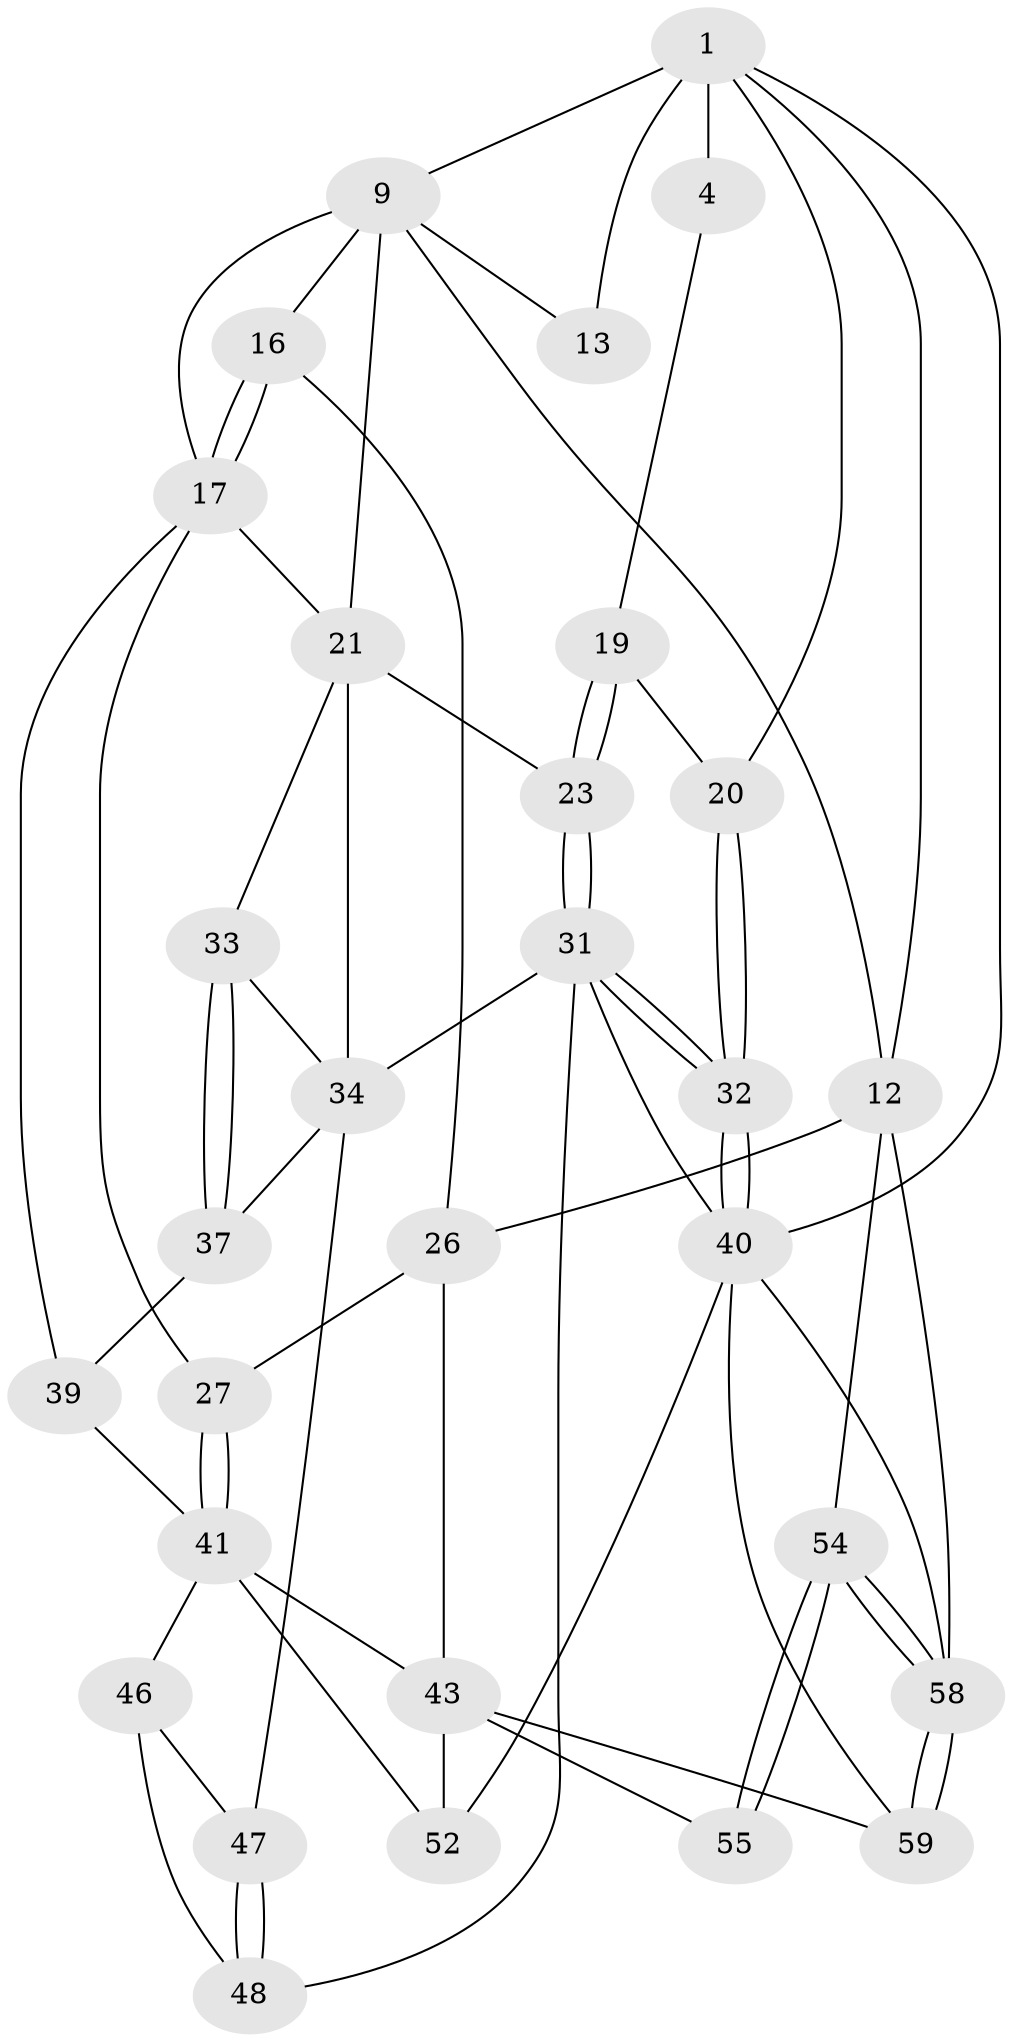 // original degree distribution, {3: 0.03333333333333333, 6: 0.23333333333333334, 5: 0.4666666666666667, 4: 0.26666666666666666}
// Generated by graph-tools (version 1.1) at 2025/16/03/09/25 04:16:51]
// undirected, 30 vertices, 68 edges
graph export_dot {
graph [start="1"]
  node [color=gray90,style=filled];
  1 [pos="+0.485918730809631+0",super="+5+2"];
  4 [pos="+0.19957164297109578+0.15449934101492271",super="+7"];
  9 [pos="+0.684116691160537+0",super="+14+10"];
  12 [pos="+1+0",super="+29"];
  13 [pos="+0.45939744890591694+0.3387352915900726"];
  16 [pos="+0.7668020065226783+0.41894787025474783",super="+18"];
  17 [pos="+0.6500753558838375+0.4675042332572969",super="+24"];
  19 [pos="+0.16785634032796276+0.388302322476261"];
  20 [pos="+0+0.1746402337172639"];
  21 [pos="+0.44502938305659767+0.44894725689797704",super="+25+22"];
  23 [pos="+0.19255507706553332+0.49867912916852164"];
  26 [pos="+0.9516134645210595+0.5519852646566171",super="+30"];
  27 [pos="+0.6873187537079236+0.6411040877281898"];
  31 [pos="+0.08014601623913468+0.690975395185423",super="+36"];
  32 [pos="+0+0.8105407267931841"];
  33 [pos="+0.43944141659456765+0.6020525801206513"];
  34 [pos="+0.32866150245185116+0.5806244419535314",super="+35"];
  37 [pos="+0.45681643970569674+0.7080374285360334"];
  39 [pos="+0.5274692407532096+0.6941827745551727"];
  40 [pos="+0+1",super="+56"];
  41 [pos="+0.6972631945910868+0.6812604668206876",super="+42"];
  43 [pos="+1+0.645163057140007",super="+44"];
  46 [pos="+0.5873637600939653+0.8706504947335134"];
  47 [pos="+0.45869371119199037+0.7445626946162532"];
  48 [pos="+0.40164909401706267+0.8879468031626491"];
  52 [pos="+0.6879118542774634+0.9743984473192981"];
  54 [pos="+1+0.9114762307526042"];
  55 [pos="+0.9322830761640346+0.9160694253698315"];
  58 [pos="+1+1"];
  59 [pos="+0.823301427375295+1"];
  1 -- 4 [weight=2];
  1 -- 13 [weight=2];
  1 -- 9;
  1 -- 20;
  1 -- 40;
  1 -- 12;
  4 -- 19;
  9 -- 21;
  9 -- 13;
  9 -- 17;
  9 -- 16 [weight=2];
  9 -- 12;
  12 -- 58;
  12 -- 54;
  12 -- 26;
  16 -- 17;
  16 -- 17;
  16 -- 26;
  17 -- 27;
  17 -- 21;
  17 -- 39;
  19 -- 20;
  19 -- 23;
  19 -- 23;
  20 -- 32;
  20 -- 32;
  21 -- 33;
  21 -- 34;
  21 -- 23;
  23 -- 31;
  23 -- 31;
  26 -- 27;
  26 -- 43;
  27 -- 41;
  27 -- 41;
  31 -- 32;
  31 -- 32;
  31 -- 48;
  31 -- 40;
  31 -- 34;
  32 -- 40;
  32 -- 40;
  33 -- 34;
  33 -- 37;
  33 -- 37;
  34 -- 47;
  34 -- 37;
  37 -- 39;
  39 -- 41;
  40 -- 58;
  40 -- 59;
  40 -- 52;
  41 -- 43;
  41 -- 52;
  41 -- 46;
  43 -- 52;
  43 -- 55 [weight=2];
  43 -- 59;
  46 -- 47;
  46 -- 48;
  47 -- 48;
  47 -- 48;
  54 -- 55;
  54 -- 55;
  54 -- 58;
  54 -- 58;
  58 -- 59;
  58 -- 59;
}
